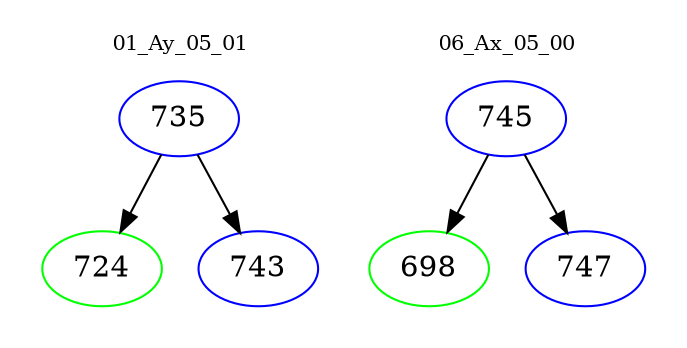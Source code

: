 digraph{
subgraph cluster_0 {
color = white
label = "01_Ay_05_01";
fontsize=10;
T0_735 [label="735", color="blue"]
T0_735 -> T0_724 [color="black"]
T0_724 [label="724", color="green"]
T0_735 -> T0_743 [color="black"]
T0_743 [label="743", color="blue"]
}
subgraph cluster_1 {
color = white
label = "06_Ax_05_00";
fontsize=10;
T1_745 [label="745", color="blue"]
T1_745 -> T1_698 [color="black"]
T1_698 [label="698", color="green"]
T1_745 -> T1_747 [color="black"]
T1_747 [label="747", color="blue"]
}
}
